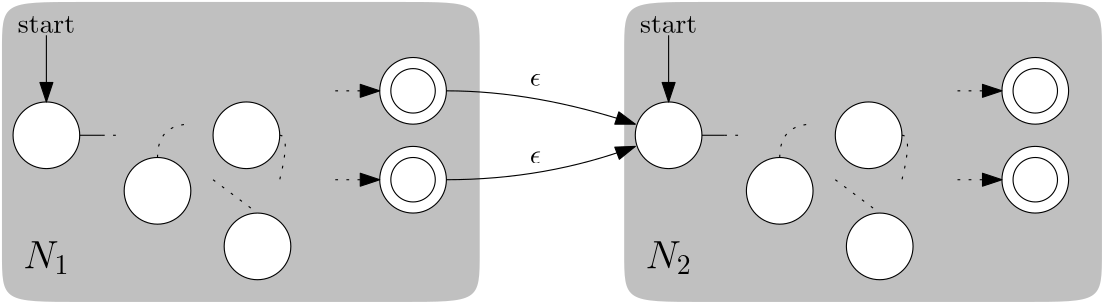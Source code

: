 <?xml version="1.0"?>
<!DOCTYPE ipe SYSTEM "ipe.dtd">
<ipe version="70218" creator="Ipe 7.2.28">
<info created="D:20241002185526" modified="D:20241002190009"/>
<ipestyle name="basic">
<symbol name="arrow/arc(spx)">
<path stroke="sym-stroke" fill="sym-stroke" pen="sym-pen">
0 0 m
-1 0.333 l
-1 -0.333 l
h
</path>
</symbol>
<symbol name="arrow/farc(spx)">
<path stroke="sym-stroke" fill="white" pen="sym-pen">
0 0 m
-1 0.333 l
-1 -0.333 l
h
</path>
</symbol>
<symbol name="arrow/ptarc(spx)">
<path stroke="sym-stroke" fill="sym-stroke" pen="sym-pen">
0 0 m
-1 0.333 l
-0.8 0 l
-1 -0.333 l
h
</path>
</symbol>
<symbol name="arrow/fptarc(spx)">
<path stroke="sym-stroke" fill="white" pen="sym-pen">
0 0 m
-1 0.333 l
-0.8 0 l
-1 -0.333 l
h
</path>
</symbol>
<symbol name="mark/circle(sx)" transformations="translations">
<path fill="sym-stroke">
0.6 0 0 0.6 0 0 e
0.4 0 0 0.4 0 0 e
</path>
</symbol>
<symbol name="mark/disk(sx)" transformations="translations">
<path fill="sym-stroke">
0.6 0 0 0.6 0 0 e
</path>
</symbol>
<symbol name="mark/fdisk(sfx)" transformations="translations">
<group>
<path fill="sym-fill">
0.5 0 0 0.5 0 0 e
</path>
<path fill="sym-stroke" fillrule="eofill">
0.6 0 0 0.6 0 0 e
0.4 0 0 0.4 0 0 e
</path>
</group>
</symbol>
<symbol name="mark/box(sx)" transformations="translations">
<path fill="sym-stroke" fillrule="eofill">
-0.6 -0.6 m
0.6 -0.6 l
0.6 0.6 l
-0.6 0.6 l
h
-0.4 -0.4 m
0.4 -0.4 l
0.4 0.4 l
-0.4 0.4 l
h
</path>
</symbol>
<symbol name="mark/square(sx)" transformations="translations">
<path fill="sym-stroke">
-0.6 -0.6 m
0.6 -0.6 l
0.6 0.6 l
-0.6 0.6 l
h
</path>
</symbol>
<symbol name="mark/fsquare(sfx)" transformations="translations">
<group>
<path fill="sym-fill">
-0.5 -0.5 m
0.5 -0.5 l
0.5 0.5 l
-0.5 0.5 l
h
</path>
<path fill="sym-stroke" fillrule="eofill">
-0.6 -0.6 m
0.6 -0.6 l
0.6 0.6 l
-0.6 0.6 l
h
-0.4 -0.4 m
0.4 -0.4 l
0.4 0.4 l
-0.4 0.4 l
h
</path>
</group>
</symbol>
<symbol name="mark/cross(sx)" transformations="translations">
<group>
<path fill="sym-stroke">
-0.43 -0.57 m
0.57 0.43 l
0.43 0.57 l
-0.57 -0.43 l
h
</path>
<path fill="sym-stroke">
-0.43 0.57 m
0.57 -0.43 l
0.43 -0.57 l
-0.57 0.43 l
h
</path>
</group>
</symbol>
<symbol name="arrow/fnormal(spx)">
<path stroke="sym-stroke" fill="white" pen="sym-pen">
0 0 m
-1 0.333 l
-1 -0.333 l
h
</path>
</symbol>
<symbol name="arrow/pointed(spx)">
<path stroke="sym-stroke" fill="sym-stroke" pen="sym-pen">
0 0 m
-1 0.333 l
-0.8 0 l
-1 -0.333 l
h
</path>
</symbol>
<symbol name="arrow/fpointed(spx)">
<path stroke="sym-stroke" fill="white" pen="sym-pen">
0 0 m
-1 0.333 l
-0.8 0 l
-1 -0.333 l
h
</path>
</symbol>
<symbol name="arrow/linear(spx)">
<path stroke="sym-stroke" pen="sym-pen">
-1 0.333 m
0 0 l
-1 -0.333 l
</path>
</symbol>
<symbol name="arrow/fdouble(spx)">
<path stroke="sym-stroke" fill="white" pen="sym-pen">
0 0 m
-1 0.333 l
-1 -0.333 l
h
-1 0 m
-2 0.333 l
-2 -0.333 l
h
</path>
</symbol>
<symbol name="arrow/double(spx)">
<path stroke="sym-stroke" fill="sym-stroke" pen="sym-pen">
0 0 m
-1 0.333 l
-1 -0.333 l
h
-1 0 m
-2 0.333 l
-2 -0.333 l
h
</path>
</symbol>
<symbol name="arrow/mid-normal(spx)">
<path stroke="sym-stroke" fill="sym-stroke" pen="sym-pen">
0.5 0 m
-0.5 0.333 l
-0.5 -0.333 l
h
</path>
</symbol>
<symbol name="arrow/mid-fnormal(spx)">
<path stroke="sym-stroke" fill="white" pen="sym-pen">
0.5 0 m
-0.5 0.333 l
-0.5 -0.333 l
h
</path>
</symbol>
<symbol name="arrow/mid-pointed(spx)">
<path stroke="sym-stroke" fill="sym-stroke" pen="sym-pen">
0.5 0 m
-0.5 0.333 l
-0.3 0 l
-0.5 -0.333 l
h
</path>
</symbol>
<symbol name="arrow/mid-fpointed(spx)">
<path stroke="sym-stroke" fill="white" pen="sym-pen">
0.5 0 m
-0.5 0.333 l
-0.3 0 l
-0.5 -0.333 l
h
</path>
</symbol>
<symbol name="arrow/mid-double(spx)">
<path stroke="sym-stroke" fill="sym-stroke" pen="sym-pen">
1 0 m
0 0.333 l
0 -0.333 l
h
0 0 m
-1 0.333 l
-1 -0.333 l
h
</path>
</symbol>
<symbol name="arrow/mid-fdouble(spx)">
<path stroke="sym-stroke" fill="white" pen="sym-pen">
1 0 m
0 0.333 l
0 -0.333 l
h
0 0 m
-1 0.333 l
-1 -0.333 l
h
</path>
</symbol>
<anglesize name="22.5 deg" value="22.5"/>
<anglesize name="30 deg" value="30"/>
<anglesize name="45 deg" value="45"/>
<anglesize name="60 deg" value="60"/>
<anglesize name="90 deg" value="90"/>
<arrowsize name="large" value="10"/>
<arrowsize name="small" value="5"/>
<arrowsize name="tiny" value="3"/>
<color name="blue" value="0 0 1"/>
<color name="brown" value="0.647 0.165 0.165"/>
<color name="darkblue" value="0 0 0.545"/>
<color name="darkcyan" value="0 0.545 0.545"/>
<color name="darkgray" value="0.663"/>
<color name="darkgreen" value="0 0.392 0"/>
<color name="darkmagenta" value="0.545 0 0.545"/>
<color name="darkorange" value="1 0.549 0"/>
<color name="darkred" value="0.545 0 0"/>
<color name="gold" value="1 0.843 0"/>
<color name="gray" value="0.745"/>
<color name="green" value="0 1 0"/>
<color name="lightblue" value="0.678 0.847 0.902"/>
<color name="lightcyan" value="0.878 1 1"/>
<color name="lightgray" value="0.827"/>
<color name="lightgreen" value="0.565 0.933 0.565"/>
<color name="lightyellow" value="1 1 0.878"/>
<color name="navy" value="0 0 0.502"/>
<color name="orange" value="1 0.647 0"/>
<color name="pink" value="1 0.753 0.796"/>
<color name="purple" value="0.627 0.125 0.941"/>
<color name="red" value="1 0 0"/>
<color name="seagreen" value="0.18 0.545 0.341"/>
<color name="turquoise" value="0.251 0.878 0.816"/>
<color name="violet" value="0.933 0.51 0.933"/>
<color name="yellow" value="1 1 0"/>
<dashstyle name="dash dot dotted" value="[4 2 1 2 1 2] 0"/>
<dashstyle name="dash dotted" value="[4 2 1 2] 0"/>
<dashstyle name="dashed" value="[4] 0"/>
<dashstyle name="dotted" value="[1 3] 0"/>
<gridsize name="10 pts (~3.5 mm)" value="10"/>
<gridsize name="14 pts (~5 mm)" value="14"/>
<gridsize name="16 pts (~6 mm)" value="16"/>
<gridsize name="20 pts (~7 mm)" value="20"/>
<gridsize name="28 pts (~10 mm)" value="28"/>
<gridsize name="32 pts (~12 mm)" value="32"/>
<gridsize name="4 pts" value="4"/>
<gridsize name="56 pts (~20 mm)" value="56"/>
<gridsize name="8 pts (~3 mm)" value="8"/>
<opacity name="10%" value="0.1"/>
<opacity name="30%" value="0.3"/>
<opacity name="50%" value="0.5"/>
<opacity name="75%" value="0.75"/>
<pen name="fat" value="1.2"/>
<pen name="heavier" value="0.8"/>
<pen name="ultrafat" value="2"/>
<symbolsize name="large" value="5"/>
<symbolsize name="small" value="2"/>
<symbolsize name="tiny" value="1.1"/>
<textsize name="Huge" value="\Huge"/>
<textsize name="LARGE" value="\LARGE"/>
<textsize name="Large" value="\Large"/>
<textsize name="footnote" value="\footnotesize"/>
<textsize name="huge" value="\huge"/>
<textsize name="large" value="\large"/>
<textsize name="script" value="\scriptsize"/>
<textsize name="small" value="\small"/>
<textsize name="tiny" value="\tiny"/>
<textstyle name="center" begin="\begin{center}" end="\end{center}"/>
<textstyle name="item" begin="\begin{itemize}\item{}" end="\end{itemize}"/>
<textstyle name="itemize" begin="\begin{itemize}" end="\end{itemize}"/>
<tiling name="falling" angle="-60" step="4" width="1"/>
<tiling name="rising" angle="30" step="4" width="1"/>
</ipestyle>
<page>
<layer name="alpha"/>
<view layers="alpha" active="alpha"/>
<path layer="alpha" fill="0.753">
112 720
284 720
284 720
284 612
284 612
112 612
112 612
112 720 u
</path>
<text matrix="1 0 0 1 -24 -8" transformations="translations" pos="152 720" stroke="black" type="label" width="20.562" height="6.128" depth="0" halign="center" valign="center">start</text>
<path matrix="1 0 0 1 -24 -24" stroke="black" fill="1">
12 0 0 12 152 696 e
</path>
<path matrix="1 0 0 1 -24 -24" stroke="black" arrow="normal/normal">
152 732 m
152 708 l
</path>
<path matrix="1 0 0 1 16 -44" stroke="black" fill="1">
12 0 0 12 152 696 e
</path>
<path matrix="1 0 0 1 52 -64" stroke="black" fill="1">
12 0 0 12 152 696 e
</path>
<path matrix="1 0 0 1 48 -24" stroke="black" fill="1">
12 0 0 12 152 696 e
</path>
<path matrix="1 0 0 1 108 -8" stroke="black" fill="1">
12 0 0 12 152 696 e
</path>
<path matrix="1 0 0 1 108 -40" stroke="black" fill="1">
12 0 0 12 152 696 e
</path>
<path matrix="1 0 0 1 12 -16" stroke="black" fill="1">
8 0 0 8 248 704 e
</path>
<path matrix="1 0 0 1 12 -16" stroke="black" fill="1">
8 0 0 8 248 672 e
</path>
<path matrix="1 0 0 1 -24 -24" stroke="black">
164 696 m
172 696 l
</path>
<path matrix="1 0 0 1 -24 -24" stroke="black" dash="dotted">
172 696 m
180 696 l
</path>
<path stroke="black" dash="dotted">
168 664 m
168 676
180 676 c
</path>
<path stroke="black" dash="dotted">
188 656 m
204 644 l
</path>
<path stroke="black" dash="dotted">
212 672 m
216 672
212 656 c
</path>
<path matrix="1 0 0 1 12 -16" stroke="black" dash="dotted" arrow="normal/normal">
220 672 m
236 672 l
</path>
<path matrix="1 0 0 1 12 -16" stroke="black" dash="dotted" arrow="normal/normal">
220 704 m
236 704 l
</path>
<text matrix="1 0 0 1 -24 -92" transformations="translations" pos="152 720" stroke="black" type="label" width="16.728" height="9.805" depth="2.15" halign="center" valign="center" size="Large" style="math">N_1</text>
<path matrix="1 0 0 1 224 0" fill="0.753">
112 720
284 720
284 720
284 612
284 612
112 612
112 612
112 720 u
</path>
<text matrix="1 0 0 1 200 -8" transformations="translations" pos="152 720" stroke="black" type="label" width="20.562" height="6.128" depth="0" halign="center" valign="center">start</text>
<path matrix="1 0 0 1 200 -24" stroke="black" fill="1">
12 0 0 12 152 696 e
</path>
<path matrix="1 0 0 1 200 -24" stroke="black" arrow="normal/normal">
152 732 m
152 708 l
</path>
<path matrix="1 0 0 1 240 -44" stroke="black" fill="1">
12 0 0 12 152 696 e
</path>
<path matrix="1 0 0 1 276 -64" stroke="black" fill="1">
12 0 0 12 152 696 e
</path>
<path matrix="1 0 0 1 272 -24" stroke="black" fill="1">
12 0 0 12 152 696 e
</path>
<path matrix="1 0 0 1 332 -8" stroke="black" fill="1">
12 0 0 12 152 696 e
</path>
<path matrix="1 0 0 1 332 -40" stroke="black" fill="1">
12 0 0 12 152 696 e
</path>
<path matrix="1 0 0 1 236 -16" stroke="black" fill="1">
8 0 0 8 248 704 e
</path>
<path matrix="1 0 0 1 236 -16" stroke="black" fill="1">
8 0 0 8 248 672 e
</path>
<path matrix="1 0 0 1 200 -24" stroke="black">
164 696 m
172 696 l
</path>
<path matrix="1 0 0 1 200 -24" stroke="black" dash="dotted">
172 696 m
180 696 l
</path>
<path matrix="1 0 0 1 224 0" stroke="black" dash="dotted">
168 664 m
168 676
180 676 c
</path>
<path matrix="1 0 0 1 224 0" stroke="black" dash="dotted">
188 656 m
204 644 l
</path>
<path matrix="1 0 0 1 224 0" stroke="black" dash="dotted">
212 672 m
216 672
212 656 c
</path>
<path matrix="1 0 0 1 236 -16" stroke="black" dash="dotted" arrow="normal/normal">
220 672 m
236 672 l
</path>
<path matrix="1 0 0 1 236 -16" stroke="black" dash="dotted" arrow="normal/normal">
220 704 m
236 704 l
</path>
<text matrix="1 0 0 1 200 -92" transformations="translations" pos="152 720" stroke="black" type="label" width="16.728" height="9.805" depth="2.15" halign="center" valign="center" size="Large" style="math">N_2</text>
<path stroke="black" arrow="normal/normal">
272 688 m
304 688
340 676 c
</path>
<path stroke="black" arrow="normal/normal">
272 656 m
308 656
340 668 c
</path>
<text matrix="1 0 0 1 152 -56" transformations="translations" pos="152 720" stroke="black" type="label" width="4.044" height="4.289" depth="0" halign="center" valign="center" style="math">\epsilon</text>
<text matrix="1 0 0 1 152 -28" transformations="translations" pos="152 720" stroke="black" type="label" width="4.044" height="4.289" depth="0" halign="center" valign="center" style="math">\epsilon</text>
</page>
</ipe>
